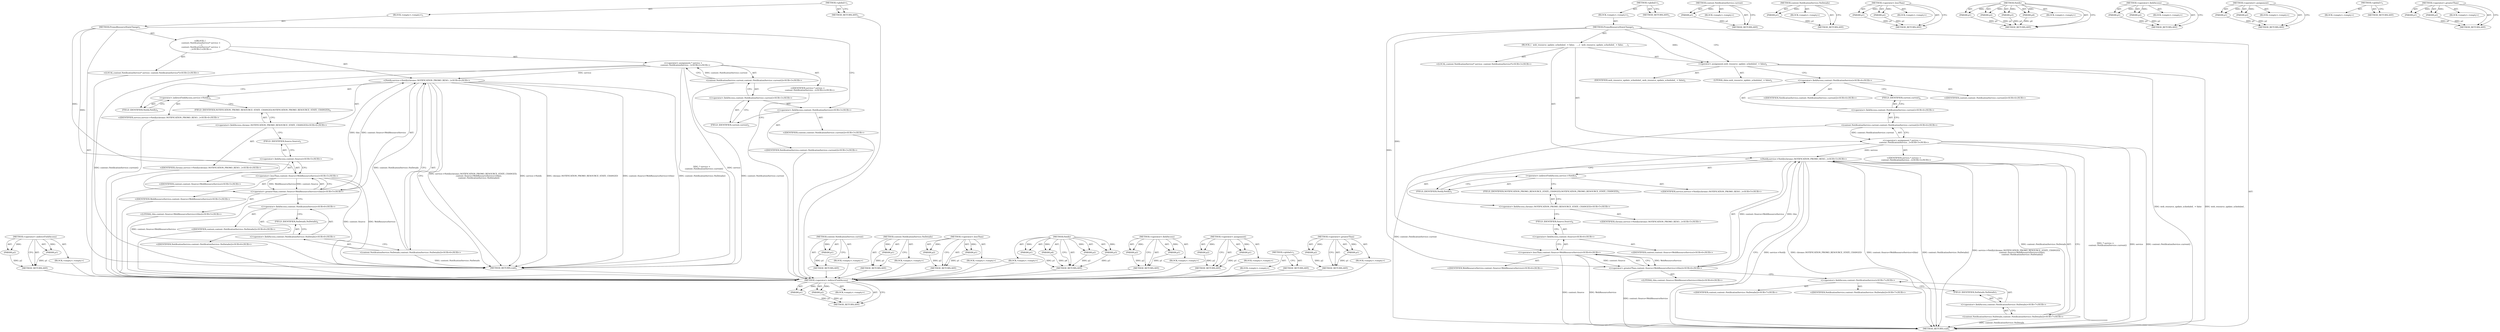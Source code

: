 digraph "&lt;operator&gt;.greaterThan" {
vulnerable_84 [label=<(METHOD,&lt;operator&gt;.indirectFieldAccess)>];
vulnerable_85 [label=<(PARAM,p1)>];
vulnerable_86 [label=<(PARAM,p2)>];
vulnerable_87 [label=<(BLOCK,&lt;empty&gt;,&lt;empty&gt;)>];
vulnerable_88 [label=<(METHOD_RETURN,ANY)>];
vulnerable_6 [label=<(METHOD,&lt;global&gt;)<SUB>1</SUB>>];
vulnerable_7 [label=<(BLOCK,&lt;empty&gt;,&lt;empty&gt;)<SUB>1</SUB>>];
vulnerable_8 [label=<(METHOD,PromoResourceStateChange)<SUB>1</SUB>>];
vulnerable_9 [label=<(BLOCK,{
  web_resource_update_scheduled_ = false;
   ...,{
  web_resource_update_scheduled_ = false;
   ...)<SUB>1</SUB>>];
vulnerable_10 [label=<(&lt;operator&gt;.assignment,web_resource_update_scheduled_ = false)<SUB>2</SUB>>];
vulnerable_11 [label=<(IDENTIFIER,web_resource_update_scheduled_,web_resource_update_scheduled_ = false)<SUB>2</SUB>>];
vulnerable_12 [label=<(LITERAL,false,web_resource_update_scheduled_ = false)<SUB>2</SUB>>];
vulnerable_13 [label="<(LOCAL,content.NotificationService* service: content.NotificationService*)<SUB>3</SUB>>"];
vulnerable_14 [label="<(&lt;operator&gt;.assignment,* service =
       content::NotificationService...)<SUB>3</SUB>>"];
vulnerable_15 [label="<(IDENTIFIER,service,* service =
       content::NotificationService...)<SUB>3</SUB>>"];
vulnerable_16 [label="<(content.NotificationService.current,content::NotificationService::current())<SUB>4</SUB>>"];
vulnerable_17 [label="<(&lt;operator&gt;.fieldAccess,content::NotificationService::current)<SUB>4</SUB>>"];
vulnerable_18 [label="<(&lt;operator&gt;.fieldAccess,content::NotificationService)<SUB>4</SUB>>"];
vulnerable_19 [label="<(IDENTIFIER,content,content::NotificationService::current())<SUB>4</SUB>>"];
vulnerable_20 [label="<(IDENTIFIER,NotificationService,content::NotificationService::current())<SUB>4</SUB>>"];
vulnerable_21 [label=<(FIELD_IDENTIFIER,current,current)<SUB>4</SUB>>];
vulnerable_22 [label="<(Notify,service-&gt;Notify(chrome::NOTIFICATION_PROMO_RESO...)<SUB>5</SUB>>"];
vulnerable_23 [label=<(&lt;operator&gt;.indirectFieldAccess,service-&gt;Notify)<SUB>5</SUB>>];
vulnerable_24 [label="<(IDENTIFIER,service,service-&gt;Notify(chrome::NOTIFICATION_PROMO_RESO...)<SUB>5</SUB>>"];
vulnerable_25 [label=<(FIELD_IDENTIFIER,Notify,Notify)<SUB>5</SUB>>];
vulnerable_26 [label="<(&lt;operator&gt;.fieldAccess,chrome::NOTIFICATION_PROMO_RESOURCE_STATE_CHANGED)<SUB>5</SUB>>"];
vulnerable_27 [label="<(IDENTIFIER,chrome,service-&gt;Notify(chrome::NOTIFICATION_PROMO_RESO...)<SUB>5</SUB>>"];
vulnerable_28 [label=<(FIELD_IDENTIFIER,NOTIFICATION_PROMO_RESOURCE_STATE_CHANGED,NOTIFICATION_PROMO_RESOURCE_STATE_CHANGED)<SUB>5</SUB>>];
vulnerable_29 [label="<(&lt;operator&gt;.greaterThan,content::Source&lt;WebResourceService&gt;(this))<SUB>6</SUB>>"];
vulnerable_30 [label="<(&lt;operator&gt;.lessThan,content::Source&lt;WebResourceService)<SUB>6</SUB>>"];
vulnerable_31 [label="<(&lt;operator&gt;.fieldAccess,content::Source)<SUB>6</SUB>>"];
vulnerable_32 [label="<(IDENTIFIER,content,content::Source&lt;WebResourceService)<SUB>6</SUB>>"];
vulnerable_33 [label=<(FIELD_IDENTIFIER,Source,Source)<SUB>6</SUB>>];
vulnerable_34 [label="<(IDENTIFIER,WebResourceService,content::Source&lt;WebResourceService)<SUB>6</SUB>>"];
vulnerable_35 [label="<(LITERAL,this,content::Source&lt;WebResourceService&gt;(this))<SUB>6</SUB>>"];
vulnerable_36 [label="<(content.NotificationService.NoDetails,content::NotificationService::NoDetails())<SUB>7</SUB>>"];
vulnerable_37 [label="<(&lt;operator&gt;.fieldAccess,content::NotificationService::NoDetails)<SUB>7</SUB>>"];
vulnerable_38 [label="<(&lt;operator&gt;.fieldAccess,content::NotificationService)<SUB>7</SUB>>"];
vulnerable_39 [label="<(IDENTIFIER,content,content::NotificationService::NoDetails())<SUB>7</SUB>>"];
vulnerable_40 [label="<(IDENTIFIER,NotificationService,content::NotificationService::NoDetails())<SUB>7</SUB>>"];
vulnerable_41 [label=<(FIELD_IDENTIFIER,NoDetails,NoDetails)<SUB>7</SUB>>];
vulnerable_42 [label=<(METHOD_RETURN,void)<SUB>1</SUB>>];
vulnerable_44 [label=<(METHOD_RETURN,ANY)<SUB>1</SUB>>];
vulnerable_68 [label=<(METHOD,content.NotificationService.current)>];
vulnerable_69 [label=<(PARAM,p1)>];
vulnerable_70 [label=<(BLOCK,&lt;empty&gt;,&lt;empty&gt;)>];
vulnerable_71 [label=<(METHOD_RETURN,ANY)>];
vulnerable_99 [label=<(METHOD,content.NotificationService.NoDetails)>];
vulnerable_100 [label=<(PARAM,p1)>];
vulnerable_101 [label=<(BLOCK,&lt;empty&gt;,&lt;empty&gt;)>];
vulnerable_102 [label=<(METHOD_RETURN,ANY)>];
vulnerable_94 [label=<(METHOD,&lt;operator&gt;.lessThan)>];
vulnerable_95 [label=<(PARAM,p1)>];
vulnerable_96 [label=<(PARAM,p2)>];
vulnerable_97 [label=<(BLOCK,&lt;empty&gt;,&lt;empty&gt;)>];
vulnerable_98 [label=<(METHOD_RETURN,ANY)>];
vulnerable_77 [label=<(METHOD,Notify)>];
vulnerable_78 [label=<(PARAM,p1)>];
vulnerable_79 [label=<(PARAM,p2)>];
vulnerable_80 [label=<(PARAM,p3)>];
vulnerable_81 [label=<(PARAM,p4)>];
vulnerable_82 [label=<(BLOCK,&lt;empty&gt;,&lt;empty&gt;)>];
vulnerable_83 [label=<(METHOD_RETURN,ANY)>];
vulnerable_72 [label=<(METHOD,&lt;operator&gt;.fieldAccess)>];
vulnerable_73 [label=<(PARAM,p1)>];
vulnerable_74 [label=<(PARAM,p2)>];
vulnerable_75 [label=<(BLOCK,&lt;empty&gt;,&lt;empty&gt;)>];
vulnerable_76 [label=<(METHOD_RETURN,ANY)>];
vulnerable_63 [label=<(METHOD,&lt;operator&gt;.assignment)>];
vulnerable_64 [label=<(PARAM,p1)>];
vulnerable_65 [label=<(PARAM,p2)>];
vulnerable_66 [label=<(BLOCK,&lt;empty&gt;,&lt;empty&gt;)>];
vulnerable_67 [label=<(METHOD_RETURN,ANY)>];
vulnerable_57 [label=<(METHOD,&lt;global&gt;)<SUB>1</SUB>>];
vulnerable_58 [label=<(BLOCK,&lt;empty&gt;,&lt;empty&gt;)>];
vulnerable_59 [label=<(METHOD_RETURN,ANY)>];
vulnerable_89 [label=<(METHOD,&lt;operator&gt;.greaterThan)>];
vulnerable_90 [label=<(PARAM,p1)>];
vulnerable_91 [label=<(PARAM,p2)>];
vulnerable_92 [label=<(BLOCK,&lt;empty&gt;,&lt;empty&gt;)>];
vulnerable_93 [label=<(METHOD_RETURN,ANY)>];
fixed_79 [label=<(METHOD,&lt;operator&gt;.indirectFieldAccess)>];
fixed_80 [label=<(PARAM,p1)>];
fixed_81 [label=<(PARAM,p2)>];
fixed_82 [label=<(BLOCK,&lt;empty&gt;,&lt;empty&gt;)>];
fixed_83 [label=<(METHOD_RETURN,ANY)>];
fixed_6 [label=<(METHOD,&lt;global&gt;)<SUB>1</SUB>>];
fixed_7 [label=<(BLOCK,&lt;empty&gt;,&lt;empty&gt;)<SUB>1</SUB>>];
fixed_8 [label=<(METHOD,PromoResourceStateChange)<SUB>1</SUB>>];
fixed_9 [label="<(BLOCK,{
   content::NotificationService* service =
  ...,{
   content::NotificationService* service =
  ...)<SUB>1</SUB>>"];
fixed_10 [label="<(LOCAL,content.NotificationService* service: content.NotificationService*)<SUB>2</SUB>>"];
fixed_11 [label="<(&lt;operator&gt;.assignment,* service =
       content::NotificationService...)<SUB>2</SUB>>"];
fixed_12 [label="<(IDENTIFIER,service,* service =
       content::NotificationService...)<SUB>2</SUB>>"];
fixed_13 [label="<(content.NotificationService.current,content::NotificationService::current())<SUB>3</SUB>>"];
fixed_14 [label="<(&lt;operator&gt;.fieldAccess,content::NotificationService::current)<SUB>3</SUB>>"];
fixed_15 [label="<(&lt;operator&gt;.fieldAccess,content::NotificationService)<SUB>3</SUB>>"];
fixed_16 [label="<(IDENTIFIER,content,content::NotificationService::current())<SUB>3</SUB>>"];
fixed_17 [label="<(IDENTIFIER,NotificationService,content::NotificationService::current())<SUB>3</SUB>>"];
fixed_18 [label=<(FIELD_IDENTIFIER,current,current)<SUB>3</SUB>>];
fixed_19 [label="<(Notify,service-&gt;Notify(chrome::NOTIFICATION_PROMO_RESO...)<SUB>4</SUB>>"];
fixed_20 [label=<(&lt;operator&gt;.indirectFieldAccess,service-&gt;Notify)<SUB>4</SUB>>];
fixed_21 [label="<(IDENTIFIER,service,service-&gt;Notify(chrome::NOTIFICATION_PROMO_RESO...)<SUB>4</SUB>>"];
fixed_22 [label=<(FIELD_IDENTIFIER,Notify,Notify)<SUB>4</SUB>>];
fixed_23 [label="<(&lt;operator&gt;.fieldAccess,chrome::NOTIFICATION_PROMO_RESOURCE_STATE_CHANGED)<SUB>4</SUB>>"];
fixed_24 [label="<(IDENTIFIER,chrome,service-&gt;Notify(chrome::NOTIFICATION_PROMO_RESO...)<SUB>4</SUB>>"];
fixed_25 [label=<(FIELD_IDENTIFIER,NOTIFICATION_PROMO_RESOURCE_STATE_CHANGED,NOTIFICATION_PROMO_RESOURCE_STATE_CHANGED)<SUB>4</SUB>>];
fixed_26 [label="<(&lt;operator&gt;.greaterThan,content::Source&lt;WebResourceService&gt;(this))<SUB>5</SUB>>"];
fixed_27 [label="<(&lt;operator&gt;.lessThan,content::Source&lt;WebResourceService)<SUB>5</SUB>>"];
fixed_28 [label="<(&lt;operator&gt;.fieldAccess,content::Source)<SUB>5</SUB>>"];
fixed_29 [label="<(IDENTIFIER,content,content::Source&lt;WebResourceService)<SUB>5</SUB>>"];
fixed_30 [label=<(FIELD_IDENTIFIER,Source,Source)<SUB>5</SUB>>];
fixed_31 [label="<(IDENTIFIER,WebResourceService,content::Source&lt;WebResourceService)<SUB>5</SUB>>"];
fixed_32 [label="<(LITERAL,this,content::Source&lt;WebResourceService&gt;(this))<SUB>5</SUB>>"];
fixed_33 [label="<(content.NotificationService.NoDetails,content::NotificationService::NoDetails())<SUB>6</SUB>>"];
fixed_34 [label="<(&lt;operator&gt;.fieldAccess,content::NotificationService::NoDetails)<SUB>6</SUB>>"];
fixed_35 [label="<(&lt;operator&gt;.fieldAccess,content::NotificationService)<SUB>6</SUB>>"];
fixed_36 [label="<(IDENTIFIER,content,content::NotificationService::NoDetails())<SUB>6</SUB>>"];
fixed_37 [label="<(IDENTIFIER,NotificationService,content::NotificationService::NoDetails())<SUB>6</SUB>>"];
fixed_38 [label=<(FIELD_IDENTIFIER,NoDetails,NoDetails)<SUB>6</SUB>>];
fixed_39 [label=<(METHOD_RETURN,void)<SUB>1</SUB>>];
fixed_41 [label=<(METHOD_RETURN,ANY)<SUB>1</SUB>>];
fixed_63 [label=<(METHOD,content.NotificationService.current)>];
fixed_64 [label=<(PARAM,p1)>];
fixed_65 [label=<(BLOCK,&lt;empty&gt;,&lt;empty&gt;)>];
fixed_66 [label=<(METHOD_RETURN,ANY)>];
fixed_94 [label=<(METHOD,content.NotificationService.NoDetails)>];
fixed_95 [label=<(PARAM,p1)>];
fixed_96 [label=<(BLOCK,&lt;empty&gt;,&lt;empty&gt;)>];
fixed_97 [label=<(METHOD_RETURN,ANY)>];
fixed_89 [label=<(METHOD,&lt;operator&gt;.lessThan)>];
fixed_90 [label=<(PARAM,p1)>];
fixed_91 [label=<(PARAM,p2)>];
fixed_92 [label=<(BLOCK,&lt;empty&gt;,&lt;empty&gt;)>];
fixed_93 [label=<(METHOD_RETURN,ANY)>];
fixed_72 [label=<(METHOD,Notify)>];
fixed_73 [label=<(PARAM,p1)>];
fixed_74 [label=<(PARAM,p2)>];
fixed_75 [label=<(PARAM,p3)>];
fixed_76 [label=<(PARAM,p4)>];
fixed_77 [label=<(BLOCK,&lt;empty&gt;,&lt;empty&gt;)>];
fixed_78 [label=<(METHOD_RETURN,ANY)>];
fixed_67 [label=<(METHOD,&lt;operator&gt;.fieldAccess)>];
fixed_68 [label=<(PARAM,p1)>];
fixed_69 [label=<(PARAM,p2)>];
fixed_70 [label=<(BLOCK,&lt;empty&gt;,&lt;empty&gt;)>];
fixed_71 [label=<(METHOD_RETURN,ANY)>];
fixed_58 [label=<(METHOD,&lt;operator&gt;.assignment)>];
fixed_59 [label=<(PARAM,p1)>];
fixed_60 [label=<(PARAM,p2)>];
fixed_61 [label=<(BLOCK,&lt;empty&gt;,&lt;empty&gt;)>];
fixed_62 [label=<(METHOD_RETURN,ANY)>];
fixed_52 [label=<(METHOD,&lt;global&gt;)<SUB>1</SUB>>];
fixed_53 [label=<(BLOCK,&lt;empty&gt;,&lt;empty&gt;)>];
fixed_54 [label=<(METHOD_RETURN,ANY)>];
fixed_84 [label=<(METHOD,&lt;operator&gt;.greaterThan)>];
fixed_85 [label=<(PARAM,p1)>];
fixed_86 [label=<(PARAM,p2)>];
fixed_87 [label=<(BLOCK,&lt;empty&gt;,&lt;empty&gt;)>];
fixed_88 [label=<(METHOD_RETURN,ANY)>];
vulnerable_84 -> vulnerable_85  [key=0, label="AST: "];
vulnerable_84 -> vulnerable_85  [key=1, label="DDG: "];
vulnerable_84 -> vulnerable_87  [key=0, label="AST: "];
vulnerable_84 -> vulnerable_86  [key=0, label="AST: "];
vulnerable_84 -> vulnerable_86  [key=1, label="DDG: "];
vulnerable_84 -> vulnerable_88  [key=0, label="AST: "];
vulnerable_84 -> vulnerable_88  [key=1, label="CFG: "];
vulnerable_85 -> vulnerable_88  [key=0, label="DDG: p1"];
vulnerable_86 -> vulnerable_88  [key=0, label="DDG: p2"];
vulnerable_6 -> vulnerable_7  [key=0, label="AST: "];
vulnerable_6 -> vulnerable_44  [key=0, label="AST: "];
vulnerable_6 -> vulnerable_44  [key=1, label="CFG: "];
vulnerable_7 -> vulnerable_8  [key=0, label="AST: "];
vulnerable_8 -> vulnerable_9  [key=0, label="AST: "];
vulnerable_8 -> vulnerable_42  [key=0, label="AST: "];
vulnerable_8 -> vulnerable_10  [key=0, label="CFG: "];
vulnerable_8 -> vulnerable_10  [key=1, label="DDG: "];
vulnerable_8 -> vulnerable_29  [key=0, label="DDG: "];
vulnerable_8 -> vulnerable_30  [key=0, label="DDG: "];
vulnerable_9 -> vulnerable_10  [key=0, label="AST: "];
vulnerable_9 -> vulnerable_13  [key=0, label="AST: "];
vulnerable_9 -> vulnerable_14  [key=0, label="AST: "];
vulnerable_9 -> vulnerable_22  [key=0, label="AST: "];
vulnerable_10 -> vulnerable_11  [key=0, label="AST: "];
vulnerable_10 -> vulnerable_12  [key=0, label="AST: "];
vulnerable_10 -> vulnerable_18  [key=0, label="CFG: "];
vulnerable_10 -> vulnerable_42  [key=0, label="DDG: web_resource_update_scheduled_ = false"];
vulnerable_10 -> vulnerable_42  [key=1, label="DDG: web_resource_update_scheduled_"];
vulnerable_14 -> vulnerable_15  [key=0, label="AST: "];
vulnerable_14 -> vulnerable_16  [key=0, label="AST: "];
vulnerable_14 -> vulnerable_25  [key=0, label="CFG: "];
vulnerable_14 -> vulnerable_42  [key=0, label="DDG: service"];
vulnerable_14 -> vulnerable_42  [key=1, label="DDG: content::NotificationService::current()"];
vulnerable_14 -> vulnerable_42  [key=2, label="DDG: * service =
       content::NotificationService::current()"];
vulnerable_14 -> vulnerable_22  [key=0, label="DDG: service"];
vulnerable_16 -> vulnerable_17  [key=0, label="AST: "];
vulnerable_16 -> vulnerable_14  [key=0, label="CFG: "];
vulnerable_16 -> vulnerable_14  [key=1, label="DDG: content::NotificationService::current"];
vulnerable_16 -> vulnerable_42  [key=0, label="DDG: content::NotificationService::current"];
vulnerable_17 -> vulnerable_18  [key=0, label="AST: "];
vulnerable_17 -> vulnerable_21  [key=0, label="AST: "];
vulnerable_17 -> vulnerable_16  [key=0, label="CFG: "];
vulnerable_18 -> vulnerable_19  [key=0, label="AST: "];
vulnerable_18 -> vulnerable_20  [key=0, label="AST: "];
vulnerable_18 -> vulnerable_21  [key=0, label="CFG: "];
vulnerable_21 -> vulnerable_17  [key=0, label="CFG: "];
vulnerable_22 -> vulnerable_23  [key=0, label="AST: "];
vulnerable_22 -> vulnerable_26  [key=0, label="AST: "];
vulnerable_22 -> vulnerable_29  [key=0, label="AST: "];
vulnerable_22 -> vulnerable_36  [key=0, label="AST: "];
vulnerable_22 -> vulnerable_42  [key=0, label="CFG: "];
vulnerable_22 -> vulnerable_42  [key=1, label="DDG: service-&gt;Notify"];
vulnerable_22 -> vulnerable_42  [key=2, label="DDG: chrome::NOTIFICATION_PROMO_RESOURCE_STATE_CHANGED"];
vulnerable_22 -> vulnerable_42  [key=3, label="DDG: content::Source&lt;WebResourceService&gt;(this)"];
vulnerable_22 -> vulnerable_42  [key=4, label="DDG: content::NotificationService::NoDetails()"];
vulnerable_22 -> vulnerable_42  [key=5, label="DDG: service-&gt;Notify(chrome::NOTIFICATION_PROMO_RESOURCE_STATE_CHANGED,
                  content::Source&lt;WebResourceService&gt;(this),
                  content::NotificationService::NoDetails())"];
vulnerable_23 -> vulnerable_24  [key=0, label="AST: "];
vulnerable_23 -> vulnerable_25  [key=0, label="AST: "];
vulnerable_23 -> vulnerable_28  [key=0, label="CFG: "];
vulnerable_25 -> vulnerable_23  [key=0, label="CFG: "];
vulnerable_26 -> vulnerable_27  [key=0, label="AST: "];
vulnerable_26 -> vulnerable_28  [key=0, label="AST: "];
vulnerable_26 -> vulnerable_33  [key=0, label="CFG: "];
vulnerable_28 -> vulnerable_26  [key=0, label="CFG: "];
vulnerable_29 -> vulnerable_30  [key=0, label="AST: "];
vulnerable_29 -> vulnerable_35  [key=0, label="AST: "];
vulnerable_29 -> vulnerable_38  [key=0, label="CFG: "];
vulnerable_29 -> vulnerable_42  [key=0, label="DDG: content::Source&lt;WebResourceService"];
vulnerable_29 -> vulnerable_22  [key=0, label="DDG: content::Source&lt;WebResourceService"];
vulnerable_29 -> vulnerable_22  [key=1, label="DDG: this"];
vulnerable_30 -> vulnerable_31  [key=0, label="AST: "];
vulnerable_30 -> vulnerable_34  [key=0, label="AST: "];
vulnerable_30 -> vulnerable_29  [key=0, label="CFG: "];
vulnerable_30 -> vulnerable_29  [key=1, label="DDG: content::Source"];
vulnerable_30 -> vulnerable_29  [key=2, label="DDG: WebResourceService"];
vulnerable_30 -> vulnerable_42  [key=0, label="DDG: content::Source"];
vulnerable_30 -> vulnerable_42  [key=1, label="DDG: WebResourceService"];
vulnerable_31 -> vulnerable_32  [key=0, label="AST: "];
vulnerable_31 -> vulnerable_33  [key=0, label="AST: "];
vulnerable_31 -> vulnerable_30  [key=0, label="CFG: "];
vulnerable_33 -> vulnerable_31  [key=0, label="CFG: "];
vulnerable_36 -> vulnerable_37  [key=0, label="AST: "];
vulnerable_36 -> vulnerable_22  [key=0, label="CFG: "];
vulnerable_36 -> vulnerable_22  [key=1, label="DDG: content::NotificationService::NoDetails"];
vulnerable_36 -> vulnerable_42  [key=0, label="DDG: content::NotificationService::NoDetails"];
vulnerable_37 -> vulnerable_38  [key=0, label="AST: "];
vulnerable_37 -> vulnerable_41  [key=0, label="AST: "];
vulnerable_37 -> vulnerable_36  [key=0, label="CFG: "];
vulnerable_38 -> vulnerable_39  [key=0, label="AST: "];
vulnerable_38 -> vulnerable_40  [key=0, label="AST: "];
vulnerable_38 -> vulnerable_41  [key=0, label="CFG: "];
vulnerable_41 -> vulnerable_37  [key=0, label="CFG: "];
vulnerable_68 -> vulnerable_69  [key=0, label="AST: "];
vulnerable_68 -> vulnerable_69  [key=1, label="DDG: "];
vulnerable_68 -> vulnerable_70  [key=0, label="AST: "];
vulnerable_68 -> vulnerable_71  [key=0, label="AST: "];
vulnerable_68 -> vulnerable_71  [key=1, label="CFG: "];
vulnerable_69 -> vulnerable_71  [key=0, label="DDG: p1"];
vulnerable_99 -> vulnerable_100  [key=0, label="AST: "];
vulnerable_99 -> vulnerable_100  [key=1, label="DDG: "];
vulnerable_99 -> vulnerable_101  [key=0, label="AST: "];
vulnerable_99 -> vulnerable_102  [key=0, label="AST: "];
vulnerable_99 -> vulnerable_102  [key=1, label="CFG: "];
vulnerable_100 -> vulnerable_102  [key=0, label="DDG: p1"];
vulnerable_94 -> vulnerable_95  [key=0, label="AST: "];
vulnerable_94 -> vulnerable_95  [key=1, label="DDG: "];
vulnerable_94 -> vulnerable_97  [key=0, label="AST: "];
vulnerable_94 -> vulnerable_96  [key=0, label="AST: "];
vulnerable_94 -> vulnerable_96  [key=1, label="DDG: "];
vulnerable_94 -> vulnerable_98  [key=0, label="AST: "];
vulnerable_94 -> vulnerable_98  [key=1, label="CFG: "];
vulnerable_95 -> vulnerable_98  [key=0, label="DDG: p1"];
vulnerable_96 -> vulnerable_98  [key=0, label="DDG: p2"];
vulnerable_77 -> vulnerable_78  [key=0, label="AST: "];
vulnerable_77 -> vulnerable_78  [key=1, label="DDG: "];
vulnerable_77 -> vulnerable_82  [key=0, label="AST: "];
vulnerable_77 -> vulnerable_79  [key=0, label="AST: "];
vulnerable_77 -> vulnerable_79  [key=1, label="DDG: "];
vulnerable_77 -> vulnerable_83  [key=0, label="AST: "];
vulnerable_77 -> vulnerable_83  [key=1, label="CFG: "];
vulnerable_77 -> vulnerable_80  [key=0, label="AST: "];
vulnerable_77 -> vulnerable_80  [key=1, label="DDG: "];
vulnerable_77 -> vulnerable_81  [key=0, label="AST: "];
vulnerable_77 -> vulnerable_81  [key=1, label="DDG: "];
vulnerable_78 -> vulnerable_83  [key=0, label="DDG: p1"];
vulnerable_79 -> vulnerable_83  [key=0, label="DDG: p2"];
vulnerable_80 -> vulnerable_83  [key=0, label="DDG: p3"];
vulnerable_81 -> vulnerable_83  [key=0, label="DDG: p4"];
vulnerable_72 -> vulnerable_73  [key=0, label="AST: "];
vulnerable_72 -> vulnerable_73  [key=1, label="DDG: "];
vulnerable_72 -> vulnerable_75  [key=0, label="AST: "];
vulnerable_72 -> vulnerable_74  [key=0, label="AST: "];
vulnerable_72 -> vulnerable_74  [key=1, label="DDG: "];
vulnerable_72 -> vulnerable_76  [key=0, label="AST: "];
vulnerable_72 -> vulnerable_76  [key=1, label="CFG: "];
vulnerable_73 -> vulnerable_76  [key=0, label="DDG: p1"];
vulnerable_74 -> vulnerable_76  [key=0, label="DDG: p2"];
vulnerable_63 -> vulnerable_64  [key=0, label="AST: "];
vulnerable_63 -> vulnerable_64  [key=1, label="DDG: "];
vulnerable_63 -> vulnerable_66  [key=0, label="AST: "];
vulnerable_63 -> vulnerable_65  [key=0, label="AST: "];
vulnerable_63 -> vulnerable_65  [key=1, label="DDG: "];
vulnerable_63 -> vulnerable_67  [key=0, label="AST: "];
vulnerable_63 -> vulnerable_67  [key=1, label="CFG: "];
vulnerable_64 -> vulnerable_67  [key=0, label="DDG: p1"];
vulnerable_65 -> vulnerable_67  [key=0, label="DDG: p2"];
vulnerable_57 -> vulnerable_58  [key=0, label="AST: "];
vulnerable_57 -> vulnerable_59  [key=0, label="AST: "];
vulnerable_57 -> vulnerable_59  [key=1, label="CFG: "];
vulnerable_89 -> vulnerable_90  [key=0, label="AST: "];
vulnerable_89 -> vulnerable_90  [key=1, label="DDG: "];
vulnerable_89 -> vulnerable_92  [key=0, label="AST: "];
vulnerable_89 -> vulnerable_91  [key=0, label="AST: "];
vulnerable_89 -> vulnerable_91  [key=1, label="DDG: "];
vulnerable_89 -> vulnerable_93  [key=0, label="AST: "];
vulnerable_89 -> vulnerable_93  [key=1, label="CFG: "];
vulnerable_90 -> vulnerable_93  [key=0, label="DDG: p1"];
vulnerable_91 -> vulnerable_93  [key=0, label="DDG: p2"];
fixed_79 -> fixed_80  [key=0, label="AST: "];
fixed_79 -> fixed_80  [key=1, label="DDG: "];
fixed_79 -> fixed_82  [key=0, label="AST: "];
fixed_79 -> fixed_81  [key=0, label="AST: "];
fixed_79 -> fixed_81  [key=1, label="DDG: "];
fixed_79 -> fixed_83  [key=0, label="AST: "];
fixed_79 -> fixed_83  [key=1, label="CFG: "];
fixed_80 -> fixed_83  [key=0, label="DDG: p1"];
fixed_81 -> fixed_83  [key=0, label="DDG: p2"];
fixed_82 -> vulnerable_84  [key=0];
fixed_83 -> vulnerable_84  [key=0];
fixed_6 -> fixed_7  [key=0, label="AST: "];
fixed_6 -> fixed_41  [key=0, label="AST: "];
fixed_6 -> fixed_41  [key=1, label="CFG: "];
fixed_7 -> fixed_8  [key=0, label="AST: "];
fixed_8 -> fixed_9  [key=0, label="AST: "];
fixed_8 -> fixed_39  [key=0, label="AST: "];
fixed_8 -> fixed_15  [key=0, label="CFG: "];
fixed_8 -> fixed_26  [key=0, label="DDG: "];
fixed_8 -> fixed_27  [key=0, label="DDG: "];
fixed_9 -> fixed_10  [key=0, label="AST: "];
fixed_9 -> fixed_11  [key=0, label="AST: "];
fixed_9 -> fixed_19  [key=0, label="AST: "];
fixed_10 -> vulnerable_84  [key=0];
fixed_11 -> fixed_12  [key=0, label="AST: "];
fixed_11 -> fixed_13  [key=0, label="AST: "];
fixed_11 -> fixed_22  [key=0, label="CFG: "];
fixed_11 -> fixed_39  [key=0, label="DDG: service"];
fixed_11 -> fixed_39  [key=1, label="DDG: content::NotificationService::current()"];
fixed_11 -> fixed_39  [key=2, label="DDG: * service =
       content::NotificationService::current()"];
fixed_11 -> fixed_19  [key=0, label="DDG: service"];
fixed_12 -> vulnerable_84  [key=0];
fixed_13 -> fixed_14  [key=0, label="AST: "];
fixed_13 -> fixed_11  [key=0, label="CFG: "];
fixed_13 -> fixed_11  [key=1, label="DDG: content::NotificationService::current"];
fixed_13 -> fixed_39  [key=0, label="DDG: content::NotificationService::current"];
fixed_14 -> fixed_15  [key=0, label="AST: "];
fixed_14 -> fixed_18  [key=0, label="AST: "];
fixed_14 -> fixed_13  [key=0, label="CFG: "];
fixed_15 -> fixed_16  [key=0, label="AST: "];
fixed_15 -> fixed_17  [key=0, label="AST: "];
fixed_15 -> fixed_18  [key=0, label="CFG: "];
fixed_16 -> vulnerable_84  [key=0];
fixed_17 -> vulnerable_84  [key=0];
fixed_18 -> fixed_14  [key=0, label="CFG: "];
fixed_19 -> fixed_20  [key=0, label="AST: "];
fixed_19 -> fixed_23  [key=0, label="AST: "];
fixed_19 -> fixed_26  [key=0, label="AST: "];
fixed_19 -> fixed_33  [key=0, label="AST: "];
fixed_19 -> fixed_39  [key=0, label="CFG: "];
fixed_19 -> fixed_39  [key=1, label="DDG: service-&gt;Notify"];
fixed_19 -> fixed_39  [key=2, label="DDG: chrome::NOTIFICATION_PROMO_RESOURCE_STATE_CHANGED"];
fixed_19 -> fixed_39  [key=3, label="DDG: content::Source&lt;WebResourceService&gt;(this)"];
fixed_19 -> fixed_39  [key=4, label="DDG: content::NotificationService::NoDetails()"];
fixed_19 -> fixed_39  [key=5, label="DDG: service-&gt;Notify(chrome::NOTIFICATION_PROMO_RESOURCE_STATE_CHANGED,
                  content::Source&lt;WebResourceService&gt;(this),
                  content::NotificationService::NoDetails())"];
fixed_20 -> fixed_21  [key=0, label="AST: "];
fixed_20 -> fixed_22  [key=0, label="AST: "];
fixed_20 -> fixed_25  [key=0, label="CFG: "];
fixed_21 -> vulnerable_84  [key=0];
fixed_22 -> fixed_20  [key=0, label="CFG: "];
fixed_23 -> fixed_24  [key=0, label="AST: "];
fixed_23 -> fixed_25  [key=0, label="AST: "];
fixed_23 -> fixed_30  [key=0, label="CFG: "];
fixed_24 -> vulnerable_84  [key=0];
fixed_25 -> fixed_23  [key=0, label="CFG: "];
fixed_26 -> fixed_27  [key=0, label="AST: "];
fixed_26 -> fixed_32  [key=0, label="AST: "];
fixed_26 -> fixed_35  [key=0, label="CFG: "];
fixed_26 -> fixed_39  [key=0, label="DDG: content::Source&lt;WebResourceService"];
fixed_26 -> fixed_19  [key=0, label="DDG: content::Source&lt;WebResourceService"];
fixed_26 -> fixed_19  [key=1, label="DDG: this"];
fixed_27 -> fixed_28  [key=0, label="AST: "];
fixed_27 -> fixed_31  [key=0, label="AST: "];
fixed_27 -> fixed_26  [key=0, label="CFG: "];
fixed_27 -> fixed_26  [key=1, label="DDG: content::Source"];
fixed_27 -> fixed_26  [key=2, label="DDG: WebResourceService"];
fixed_27 -> fixed_39  [key=0, label="DDG: content::Source"];
fixed_27 -> fixed_39  [key=1, label="DDG: WebResourceService"];
fixed_28 -> fixed_29  [key=0, label="AST: "];
fixed_28 -> fixed_30  [key=0, label="AST: "];
fixed_28 -> fixed_27  [key=0, label="CFG: "];
fixed_29 -> vulnerable_84  [key=0];
fixed_30 -> fixed_28  [key=0, label="CFG: "];
fixed_31 -> vulnerable_84  [key=0];
fixed_32 -> vulnerable_84  [key=0];
fixed_33 -> fixed_34  [key=0, label="AST: "];
fixed_33 -> fixed_19  [key=0, label="CFG: "];
fixed_33 -> fixed_19  [key=1, label="DDG: content::NotificationService::NoDetails"];
fixed_33 -> fixed_39  [key=0, label="DDG: content::NotificationService::NoDetails"];
fixed_34 -> fixed_35  [key=0, label="AST: "];
fixed_34 -> fixed_38  [key=0, label="AST: "];
fixed_34 -> fixed_33  [key=0, label="CFG: "];
fixed_35 -> fixed_36  [key=0, label="AST: "];
fixed_35 -> fixed_37  [key=0, label="AST: "];
fixed_35 -> fixed_38  [key=0, label="CFG: "];
fixed_36 -> vulnerable_84  [key=0];
fixed_37 -> vulnerable_84  [key=0];
fixed_38 -> fixed_34  [key=0, label="CFG: "];
fixed_39 -> vulnerable_84  [key=0];
fixed_41 -> vulnerable_84  [key=0];
fixed_63 -> fixed_64  [key=0, label="AST: "];
fixed_63 -> fixed_64  [key=1, label="DDG: "];
fixed_63 -> fixed_65  [key=0, label="AST: "];
fixed_63 -> fixed_66  [key=0, label="AST: "];
fixed_63 -> fixed_66  [key=1, label="CFG: "];
fixed_64 -> fixed_66  [key=0, label="DDG: p1"];
fixed_65 -> vulnerable_84  [key=0];
fixed_66 -> vulnerable_84  [key=0];
fixed_94 -> fixed_95  [key=0, label="AST: "];
fixed_94 -> fixed_95  [key=1, label="DDG: "];
fixed_94 -> fixed_96  [key=0, label="AST: "];
fixed_94 -> fixed_97  [key=0, label="AST: "];
fixed_94 -> fixed_97  [key=1, label="CFG: "];
fixed_95 -> fixed_97  [key=0, label="DDG: p1"];
fixed_96 -> vulnerable_84  [key=0];
fixed_97 -> vulnerable_84  [key=0];
fixed_89 -> fixed_90  [key=0, label="AST: "];
fixed_89 -> fixed_90  [key=1, label="DDG: "];
fixed_89 -> fixed_92  [key=0, label="AST: "];
fixed_89 -> fixed_91  [key=0, label="AST: "];
fixed_89 -> fixed_91  [key=1, label="DDG: "];
fixed_89 -> fixed_93  [key=0, label="AST: "];
fixed_89 -> fixed_93  [key=1, label="CFG: "];
fixed_90 -> fixed_93  [key=0, label="DDG: p1"];
fixed_91 -> fixed_93  [key=0, label="DDG: p2"];
fixed_92 -> vulnerable_84  [key=0];
fixed_93 -> vulnerable_84  [key=0];
fixed_72 -> fixed_73  [key=0, label="AST: "];
fixed_72 -> fixed_73  [key=1, label="DDG: "];
fixed_72 -> fixed_77  [key=0, label="AST: "];
fixed_72 -> fixed_74  [key=0, label="AST: "];
fixed_72 -> fixed_74  [key=1, label="DDG: "];
fixed_72 -> fixed_78  [key=0, label="AST: "];
fixed_72 -> fixed_78  [key=1, label="CFG: "];
fixed_72 -> fixed_75  [key=0, label="AST: "];
fixed_72 -> fixed_75  [key=1, label="DDG: "];
fixed_72 -> fixed_76  [key=0, label="AST: "];
fixed_72 -> fixed_76  [key=1, label="DDG: "];
fixed_73 -> fixed_78  [key=0, label="DDG: p1"];
fixed_74 -> fixed_78  [key=0, label="DDG: p2"];
fixed_75 -> fixed_78  [key=0, label="DDG: p3"];
fixed_76 -> fixed_78  [key=0, label="DDG: p4"];
fixed_77 -> vulnerable_84  [key=0];
fixed_78 -> vulnerable_84  [key=0];
fixed_67 -> fixed_68  [key=0, label="AST: "];
fixed_67 -> fixed_68  [key=1, label="DDG: "];
fixed_67 -> fixed_70  [key=0, label="AST: "];
fixed_67 -> fixed_69  [key=0, label="AST: "];
fixed_67 -> fixed_69  [key=1, label="DDG: "];
fixed_67 -> fixed_71  [key=0, label="AST: "];
fixed_67 -> fixed_71  [key=1, label="CFG: "];
fixed_68 -> fixed_71  [key=0, label="DDG: p1"];
fixed_69 -> fixed_71  [key=0, label="DDG: p2"];
fixed_70 -> vulnerable_84  [key=0];
fixed_71 -> vulnerable_84  [key=0];
fixed_58 -> fixed_59  [key=0, label="AST: "];
fixed_58 -> fixed_59  [key=1, label="DDG: "];
fixed_58 -> fixed_61  [key=0, label="AST: "];
fixed_58 -> fixed_60  [key=0, label="AST: "];
fixed_58 -> fixed_60  [key=1, label="DDG: "];
fixed_58 -> fixed_62  [key=0, label="AST: "];
fixed_58 -> fixed_62  [key=1, label="CFG: "];
fixed_59 -> fixed_62  [key=0, label="DDG: p1"];
fixed_60 -> fixed_62  [key=0, label="DDG: p2"];
fixed_61 -> vulnerable_84  [key=0];
fixed_62 -> vulnerable_84  [key=0];
fixed_52 -> fixed_53  [key=0, label="AST: "];
fixed_52 -> fixed_54  [key=0, label="AST: "];
fixed_52 -> fixed_54  [key=1, label="CFG: "];
fixed_53 -> vulnerable_84  [key=0];
fixed_54 -> vulnerable_84  [key=0];
fixed_84 -> fixed_85  [key=0, label="AST: "];
fixed_84 -> fixed_85  [key=1, label="DDG: "];
fixed_84 -> fixed_87  [key=0, label="AST: "];
fixed_84 -> fixed_86  [key=0, label="AST: "];
fixed_84 -> fixed_86  [key=1, label="DDG: "];
fixed_84 -> fixed_88  [key=0, label="AST: "];
fixed_84 -> fixed_88  [key=1, label="CFG: "];
fixed_85 -> fixed_88  [key=0, label="DDG: p1"];
fixed_86 -> fixed_88  [key=0, label="DDG: p2"];
fixed_87 -> vulnerable_84  [key=0];
fixed_88 -> vulnerable_84  [key=0];
}

